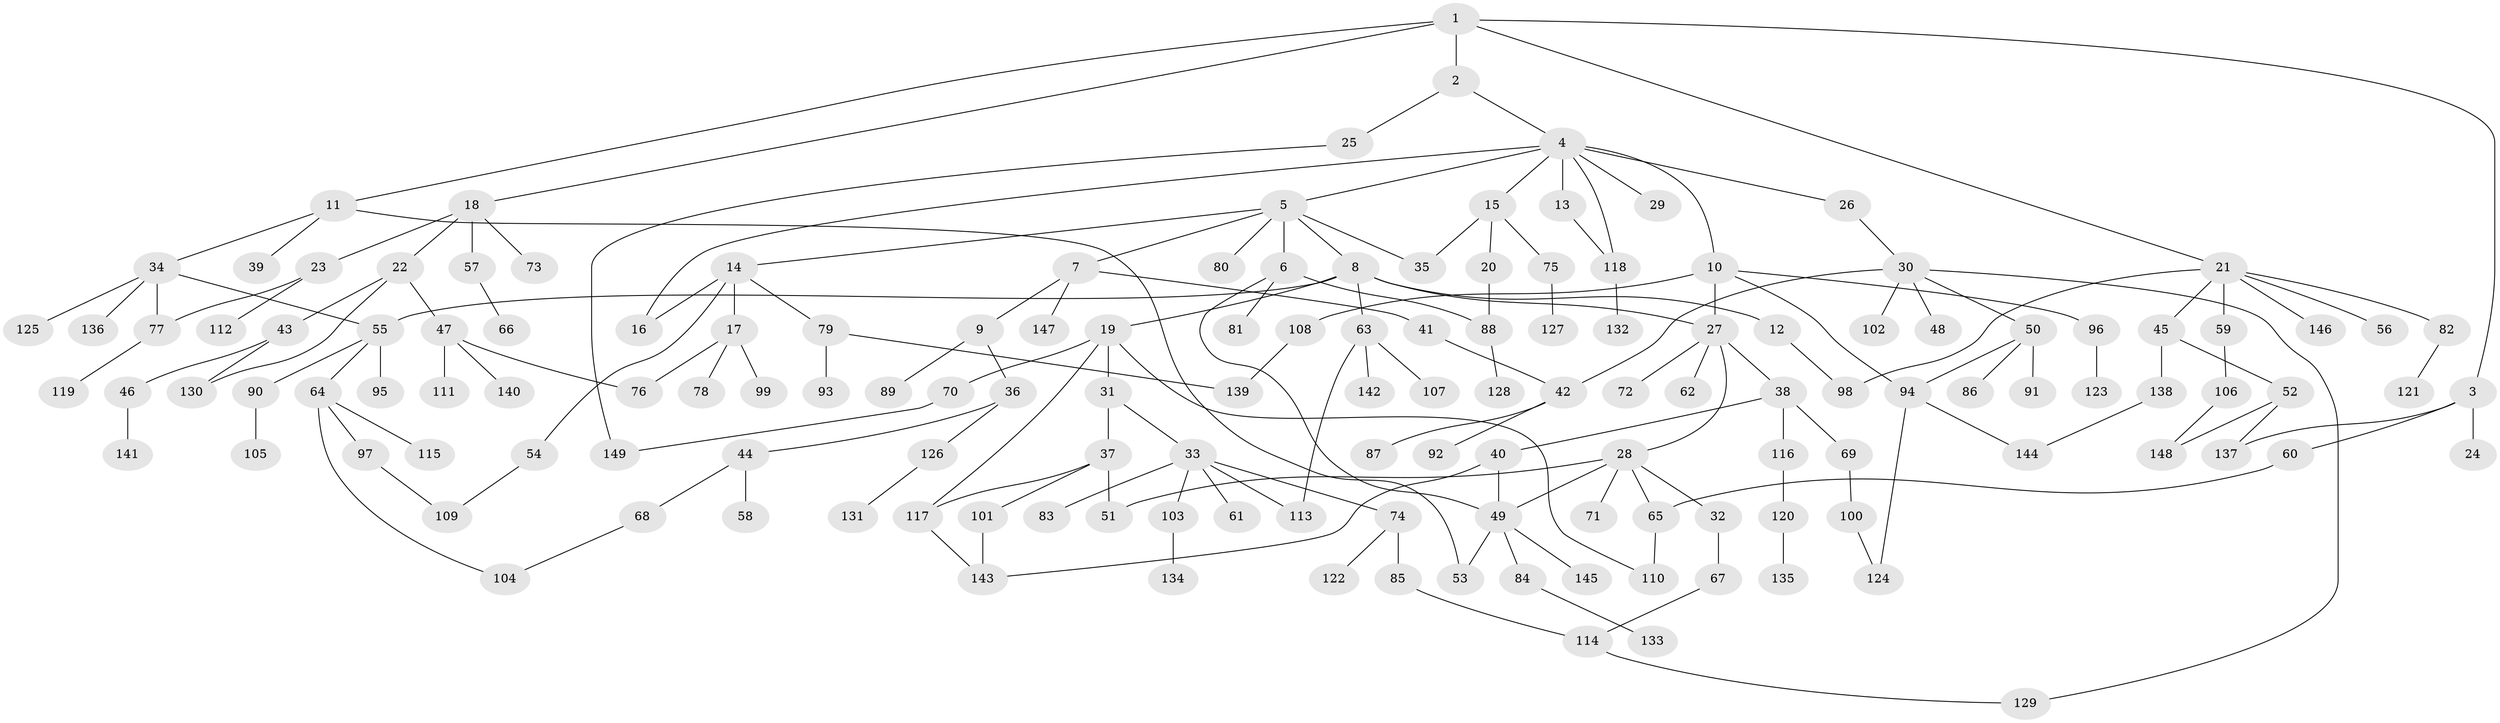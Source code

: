 // Generated by graph-tools (version 1.1) at 2025/49/03/09/25 03:49:16]
// undirected, 149 vertices, 180 edges
graph export_dot {
graph [start="1"]
  node [color=gray90,style=filled];
  1;
  2;
  3;
  4;
  5;
  6;
  7;
  8;
  9;
  10;
  11;
  12;
  13;
  14;
  15;
  16;
  17;
  18;
  19;
  20;
  21;
  22;
  23;
  24;
  25;
  26;
  27;
  28;
  29;
  30;
  31;
  32;
  33;
  34;
  35;
  36;
  37;
  38;
  39;
  40;
  41;
  42;
  43;
  44;
  45;
  46;
  47;
  48;
  49;
  50;
  51;
  52;
  53;
  54;
  55;
  56;
  57;
  58;
  59;
  60;
  61;
  62;
  63;
  64;
  65;
  66;
  67;
  68;
  69;
  70;
  71;
  72;
  73;
  74;
  75;
  76;
  77;
  78;
  79;
  80;
  81;
  82;
  83;
  84;
  85;
  86;
  87;
  88;
  89;
  90;
  91;
  92;
  93;
  94;
  95;
  96;
  97;
  98;
  99;
  100;
  101;
  102;
  103;
  104;
  105;
  106;
  107;
  108;
  109;
  110;
  111;
  112;
  113;
  114;
  115;
  116;
  117;
  118;
  119;
  120;
  121;
  122;
  123;
  124;
  125;
  126;
  127;
  128;
  129;
  130;
  131;
  132;
  133;
  134;
  135;
  136;
  137;
  138;
  139;
  140;
  141;
  142;
  143;
  144;
  145;
  146;
  147;
  148;
  149;
  1 -- 2;
  1 -- 3;
  1 -- 11;
  1 -- 18;
  1 -- 21;
  2 -- 4;
  2 -- 25;
  3 -- 24;
  3 -- 60;
  3 -- 137;
  4 -- 5;
  4 -- 10;
  4 -- 13;
  4 -- 15;
  4 -- 26;
  4 -- 29;
  4 -- 118;
  4 -- 16;
  5 -- 6;
  5 -- 7;
  5 -- 8;
  5 -- 14;
  5 -- 35;
  5 -- 80;
  6 -- 81;
  6 -- 88;
  6 -- 49;
  7 -- 9;
  7 -- 41;
  7 -- 147;
  8 -- 12;
  8 -- 19;
  8 -- 55;
  8 -- 63;
  8 -- 27;
  9 -- 36;
  9 -- 89;
  10 -- 27;
  10 -- 94;
  10 -- 96;
  10 -- 108;
  11 -- 34;
  11 -- 39;
  11 -- 53;
  12 -- 98;
  13 -- 118;
  14 -- 16;
  14 -- 17;
  14 -- 54;
  14 -- 79;
  15 -- 20;
  15 -- 75;
  15 -- 35;
  17 -- 76;
  17 -- 78;
  17 -- 99;
  18 -- 22;
  18 -- 23;
  18 -- 57;
  18 -- 73;
  19 -- 31;
  19 -- 70;
  19 -- 117;
  19 -- 110;
  20 -- 88;
  21 -- 45;
  21 -- 56;
  21 -- 59;
  21 -- 82;
  21 -- 146;
  21 -- 98;
  22 -- 43;
  22 -- 47;
  22 -- 130;
  23 -- 77;
  23 -- 112;
  25 -- 149;
  26 -- 30;
  27 -- 28;
  27 -- 38;
  27 -- 62;
  27 -- 72;
  28 -- 32;
  28 -- 71;
  28 -- 65;
  28 -- 49;
  28 -- 51;
  30 -- 42;
  30 -- 48;
  30 -- 50;
  30 -- 102;
  30 -- 129;
  31 -- 33;
  31 -- 37;
  32 -- 67;
  33 -- 61;
  33 -- 74;
  33 -- 83;
  33 -- 103;
  33 -- 113;
  34 -- 125;
  34 -- 136;
  34 -- 77;
  34 -- 55;
  36 -- 44;
  36 -- 126;
  37 -- 51;
  37 -- 101;
  37 -- 117;
  38 -- 40;
  38 -- 69;
  38 -- 116;
  40 -- 49;
  40 -- 143;
  41 -- 42;
  42 -- 87;
  42 -- 92;
  43 -- 46;
  43 -- 130;
  44 -- 58;
  44 -- 68;
  45 -- 52;
  45 -- 138;
  46 -- 141;
  47 -- 111;
  47 -- 140;
  47 -- 76;
  49 -- 84;
  49 -- 145;
  49 -- 53;
  50 -- 86;
  50 -- 91;
  50 -- 94;
  52 -- 137;
  52 -- 148;
  54 -- 109;
  55 -- 64;
  55 -- 90;
  55 -- 95;
  57 -- 66;
  59 -- 106;
  60 -- 65;
  63 -- 107;
  63 -- 113;
  63 -- 142;
  64 -- 97;
  64 -- 115;
  64 -- 104;
  65 -- 110;
  67 -- 114;
  68 -- 104;
  69 -- 100;
  70 -- 149;
  74 -- 85;
  74 -- 122;
  75 -- 127;
  77 -- 119;
  79 -- 93;
  79 -- 139;
  82 -- 121;
  84 -- 133;
  85 -- 114;
  88 -- 128;
  90 -- 105;
  94 -- 124;
  94 -- 144;
  96 -- 123;
  97 -- 109;
  100 -- 124;
  101 -- 143;
  103 -- 134;
  106 -- 148;
  108 -- 139;
  114 -- 129;
  116 -- 120;
  117 -- 143;
  118 -- 132;
  120 -- 135;
  126 -- 131;
  138 -- 144;
}
